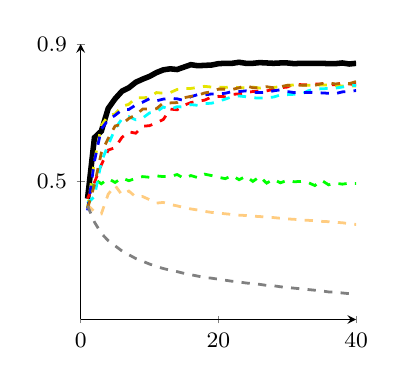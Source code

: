 % This file was created by matlab2tikz v0.0.7.
% Copyright (c) 2008--2010, Nico Schlömer <nico.schloemer@gmail.com>
% All rights reserved.
% 
% The latest updates can be retrieved from
%   http://www.mathworks.com/matlabcentral/fileexchange/22022-matlab2tikz
% where you can also make suggestions and rate matlab2tikz.
% 
\begin{tikzpicture}

% defining custom colors
\definecolor{mycolor1}{rgb}{0.9,0.9,0}
\definecolor{mycolor2}{rgb}{0,1,1}
\definecolor{mycolor3}{rgb}{1,0.8,0.5}
\definecolor{mycolor4}{rgb}{0.7,0.4,0.01}


\begin{axis}[
footnotesize,
width= 2in,
height= 2in,
xmin=0, xmax=40,
ymin=0.1, ymax=0.9,
ytick={0.5,0.9},
xtick = {0,20,40},
axis on top,
axis y line = left,
axis x line = bottom
%legend entries={$optimal$,$rand$,$IVM$,$maxent$,$QBC2$,$QBC100$,$SVM$},
 %egend style={nodes=right}
]

\addplot [
color=black,
solid,
line width=2.0pt
]
coordinates{ (1,0.451) (2,0.628) (3,0.647) (4,0.713) (5,0.741) (6,0.763) (7,0.773) (8,0.789) (9,0.798) (10,0.806) (11,0.817) (12,0.825) (13,0.828) (14,0.826) (15,0.833) (16,0.84) (17,0.837) (18,0.838) (19,0.839) (20,0.843) (21,0.844) (22,0.844) (23,0.847) (24,0.844) (25,0.844) (26,0.846) (27,0.845) (28,0.844) (29,0.845) (30,0.845) (31,0.843) (32,0.844) (33,0.844) (34,0.844) (35,0.844) (36,0.843) (37,0.843) (38,0.845) (39,0.842) (40,0.844)
};
\label{plots:BALD}

\addplot [
color=red,
dashed,
line width=1.0pt
]
coordinates{ (1,0.451) (2,0.498) (3,0.549) (4,0.592) (5,0.599) (6,0.629) (7,0.645) (8,0.641) (9,0.661) (10,0.663) (11,0.671) (12,0.681) (13,0.711) (14,0.709) (15,0.722) (16,0.73) (17,0.734) (18,0.737) (19,0.746) (20,0.748) (21,0.747) (22,0.754) (23,0.755) (24,0.759) (25,0.762) (26,0.764) (27,0.764) (28,0.768) (29,0.773) (30,0.775) (31,0.784) (32,0.782) (33,0.782) (34,0.784) (35,0.784) (36,0.782) (37,0.782) (38,0.787) (39,0.784) (40,0.782)
};
\label{plots:rand}

\addplot [
color=green,
dashed,
line width=1.0pt
]
coordinates{ (1,0.424) (2,0.508) (3,0.494) (4,0.509) (5,0.498) (6,0.511) (7,0.503) (8,0.51) (9,0.515) (10,0.513) (11,0.517) (12,0.515) (13,0.515) (14,0.521) (15,0.51) (16,0.518) (17,0.512) (18,0.522) (19,0.518) (20,0.513) (21,0.509) (22,0.518) (23,0.506) (24,0.516) (25,0.501) (26,0.515) (27,0.496) (28,0.507) (29,0.497) (30,0.504) (31,0.5) (32,0.501) (33,0.498) (34,0.489) (35,0.504) (36,0.491) (37,0.496) (38,0.493) (39,0.496) (40,0.495)
};
\label{plots:IVM}

\addplot [
color=mycolor1,
dashed,
line width=1.0pt
]
coordinates{ (1,0.424) (2,0.56) (3,0.663) (4,0.692) (5,0.697) (6,0.719) (7,0.725) (8,0.744) (9,0.744) (10,0.745) (11,0.759) (12,0.757) (13,0.759) (14,0.768) (15,0.771) (16,0.771) (17,0.774) (18,0.777) (19,0.775) (20,0.775) (21,0.774) (22,0.776) (23,0.773) (24,0.773) (25,0.775) (26,0.772) (27,0.774) (28,0.774) (29,0.776) (30,0.78) (31,0.781) (32,0.78) (33,0.78) (34,0.78) (35,0.781) (36,0.781) (37,0.779) (38,0.778) (39,0.778) (40,0.778)
};
\label{plots:maxent}

\addplot [
color=mycolor2,
dashed,
line width=1.0pt
]
coordinates{ (1,0.438) (2,0.457) (3,0.558) (4,0.607) (5,0.654) (6,0.683) (7,0.689) (8,0.68) (9,0.685) (10,0.7) (11,0.703) (12,0.717) (13,0.71) (14,0.718) (15,0.717) (16,0.724) (17,0.722) (18,0.727) (19,0.728) (20,0.734) (21,0.74) (22,0.747) (23,0.749) (24,0.747) (25,0.744) (26,0.743) (27,0.744) (28,0.746) (29,0.752) (30,0.753) (31,0.754) (32,0.754) (33,0.764) (34,0.769) (35,0.77) (36,0.771) (37,0.772) (38,0.775) (39,0.779) (40,0.78)
};
\label{plots:QBC2}

\addplot [
color=blue,
dashed,
line width=1.0pt
]
coordinates{ (1,0.417) (2,0.56) (3,0.653) (4,0.68) (5,0.693) (6,0.709) (7,0.71) (8,0.723) (9,0.731) (10,0.741) (11,0.735) (12,0.74) (13,0.742) (14,0.741) (15,0.736) (16,0.747) (17,0.753) (18,0.752) (19,0.755) (20,0.755) (21,0.757) (22,0.762) (23,0.762) (24,0.764) (25,0.76) (26,0.759) (27,0.76) (28,0.764) (29,0.767) (30,0.762) (31,0.759) (32,0.759) (33,0.759) (34,0.76) (35,0.758) (36,0.757) (37,0.756) (38,0.761) (39,0.762) (40,0.765)
};
\label{plots:QBC100}

\addplot [
color=mycolor3,
dashed,
line width=1.0pt
]
coordinates{ (1,0.433) (2,0.413) (3,0.407) (4,0.464) (5,0.489) (6,0.462) (7,0.473) (8,0.456) (9,0.457) (10,0.448) (11,0.438) (12,0.44) (13,0.434) (14,0.43) (15,0.425) (16,0.421) (17,0.418) (18,0.414) (19,0.411) (20,0.409) (21,0.407) (22,0.405) (23,0.403) (24,0.402) (25,0.4) (26,0.399) (27,0.397) (28,0.396) (29,0.394) (30,0.392) (31,0.391) (32,0.389) (33,0.388) (34,0.387) (35,0.385) (36,0.384) (37,0.382) (38,0.381) (39,0.378) (40,0.376)
};
\label{plots:dec}

\addplot [
color=mycolor4,
dashed,
line width=1.0pt
]
coordinates{ (1,0.423) (2,0.491) (3,0.584) (4,0.626) (5,0.662) (6,0.667) (7,0.684) (8,0.694) (9,0.711) (10,0.711) (11,0.712) (12,0.729) (13,0.729) (14,0.73) (15,0.744) (16,0.748) (17,0.751) (18,0.758) (19,0.761) (20,0.769) (21,0.769) (22,0.768) (23,0.773) (24,0.779) (25,0.773) (26,0.773) (27,0.776) (28,0.773) (29,0.776) (30,0.78) (31,0.78) (32,0.78) (33,0.78) (34,0.78) (35,0.785) (36,0.787) (37,0.784) (38,0.786) (39,0.785) (40,0.791)
};
\label{plots:semi}


\addplot [
color=gray,
dashed,
line width=1.0pt
]
coordinates{ (1,0.43) (2,0.383) (3,0.35) (4,0.329) (5,0.314) (6,0.299) (7,0.288) (8,0.277) (9,0.269) (10,0.261) (11,0.254) (12,0.248) (13,0.243) (14,0.239) (15,0.234) (16,0.23) (17,0.226) (18,0.222) (19,0.22) (20,0.217) (21,0.214) (22,0.211) (23,0.209) (24,0.206) (25,0.204) (26,0.202) (27,0.199) (28,0.198) (29,0.195) (30,0.193) (31,0.191) (32,0.189) (33,0.187) (34,0.185) (35,0.183) (36,0.18) (37,0.179) (38,0.177) (39,0.175) (40,0.173)
};
\label{plots:emp}


\end{axis}
\end{tikzpicture}
